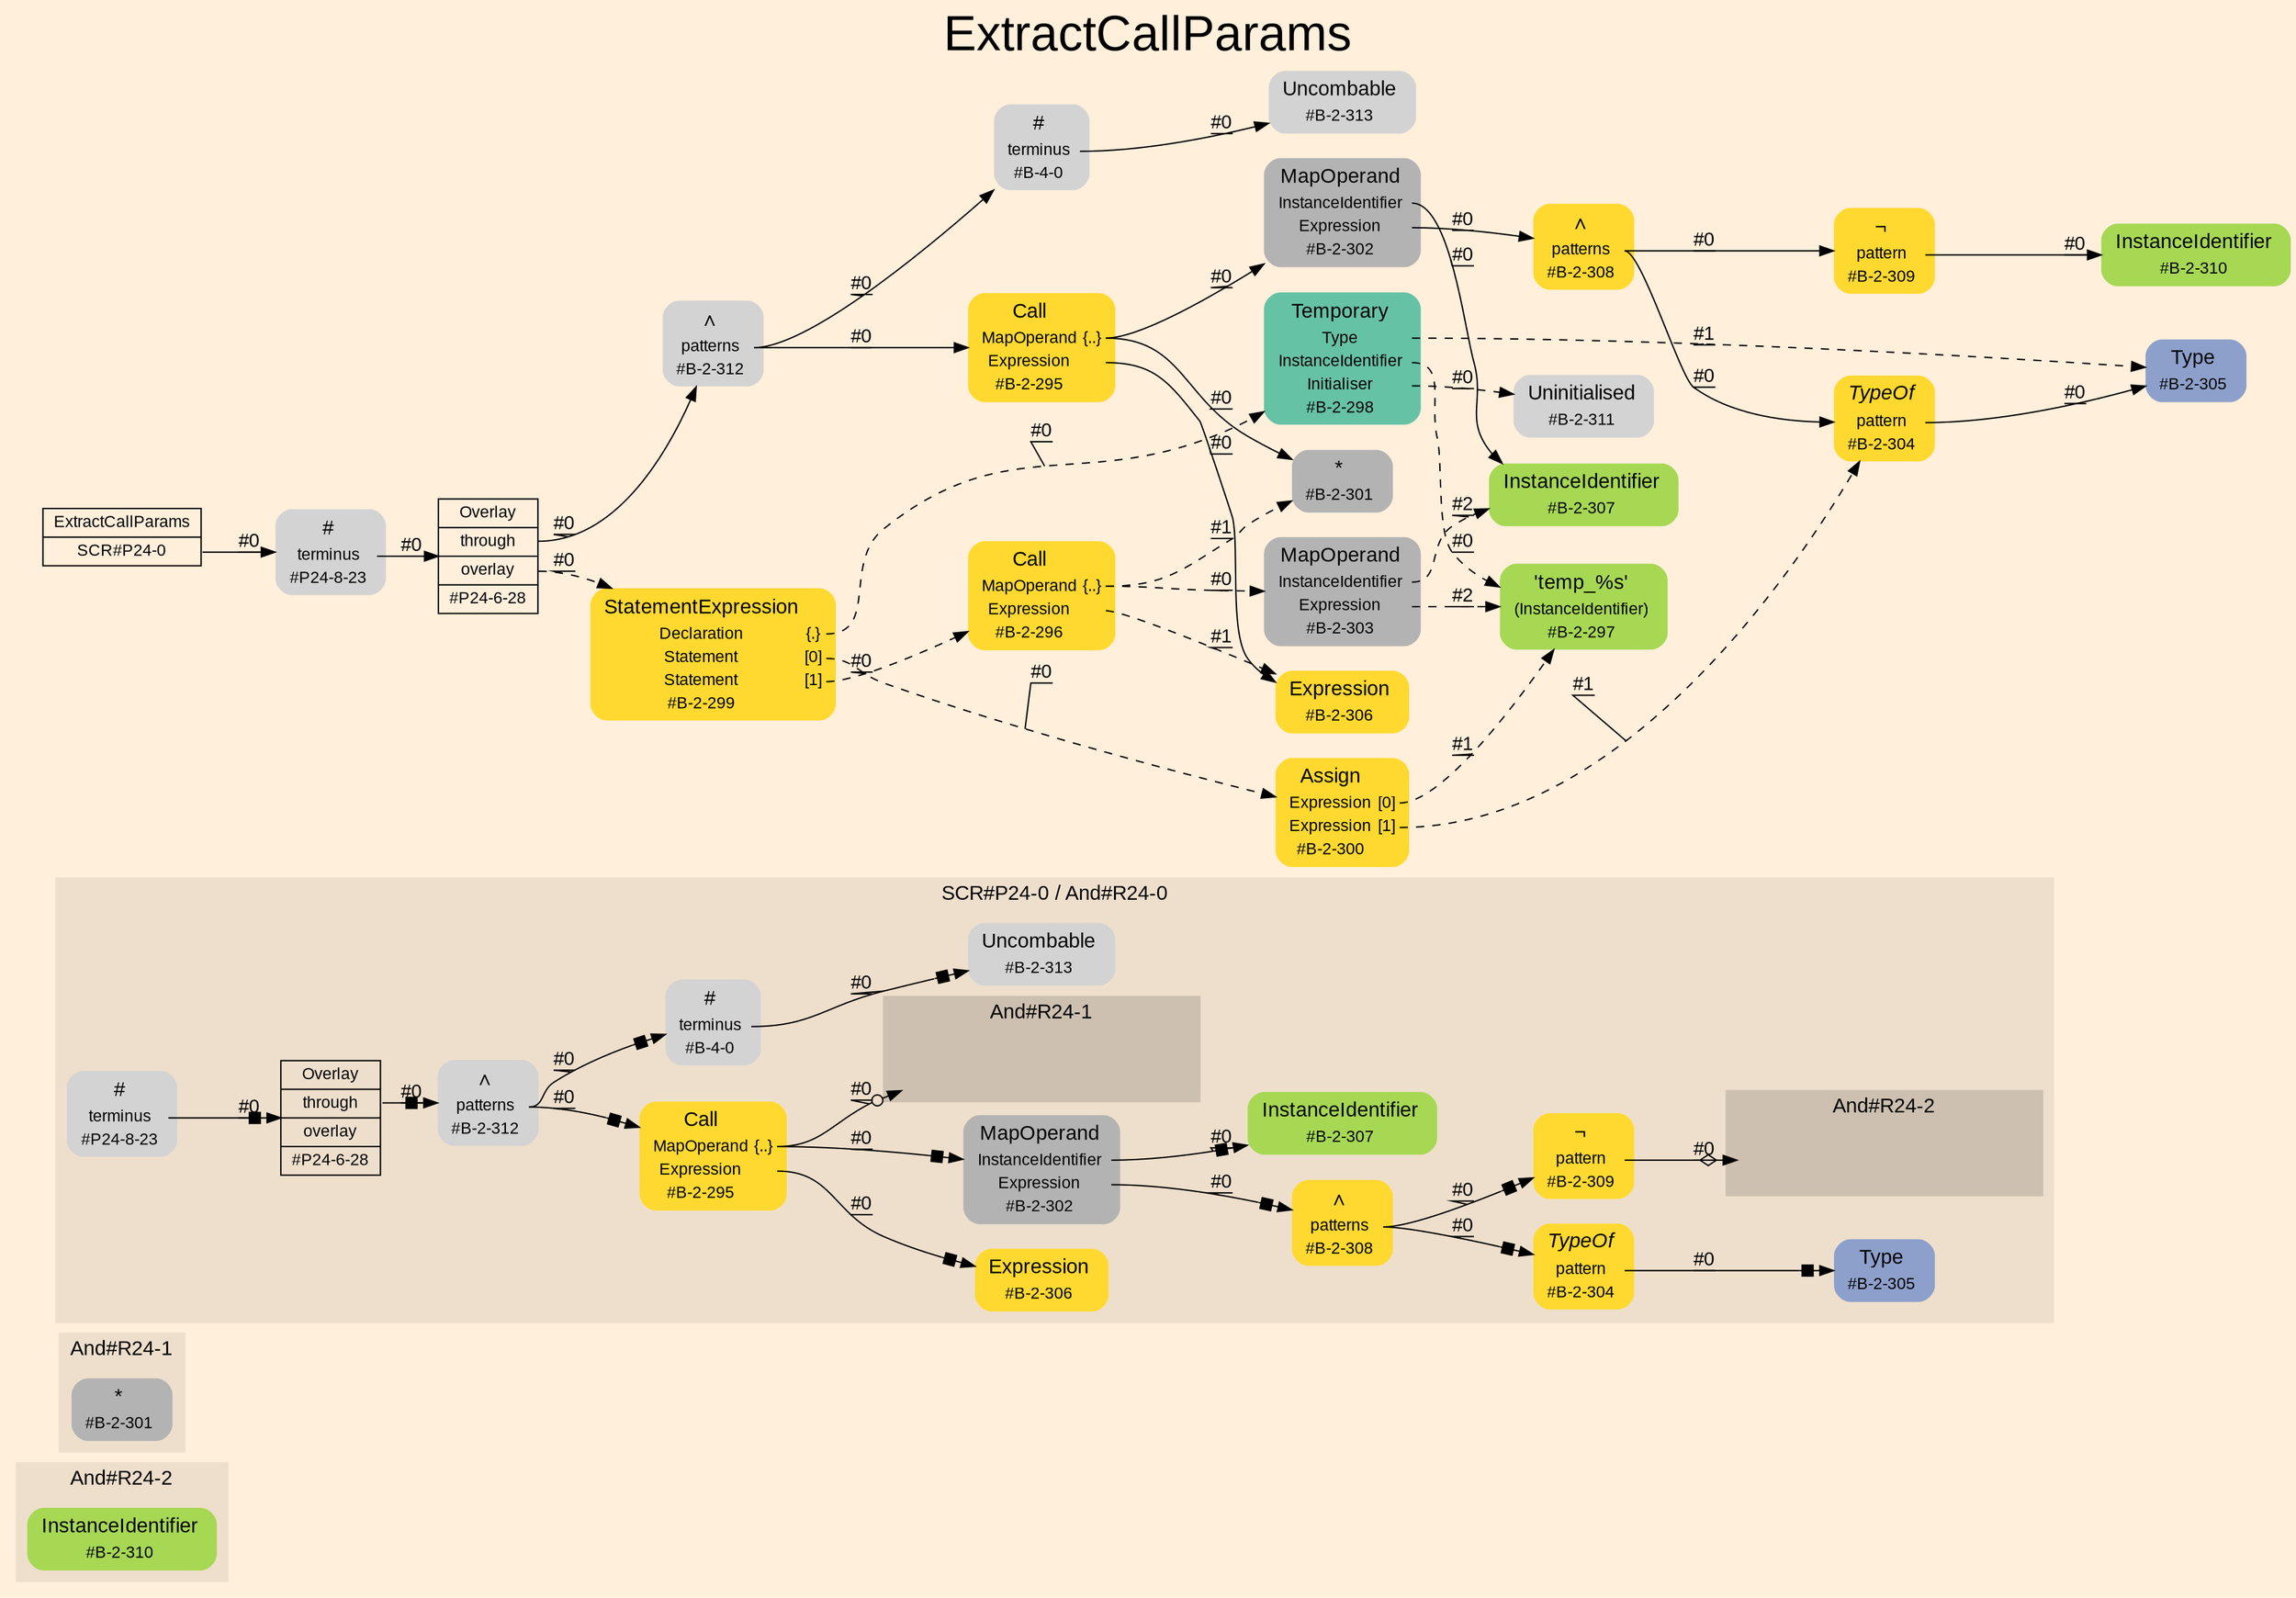 digraph "ExtractCallParams" {
label = "ExtractCallParams"
labelloc = t
fontsize = "36"
graph [
    rankdir = "LR"
    ranksep = 0.3
    bgcolor = antiquewhite1
    color = black
    fontcolor = black
    fontname = "Arial"
];
node [
    fontname = "Arial"
];
edge [
    fontname = "Arial"
];

// -------------------- figure And#R24-2 --------------------
// -------- region And#R24-2 ----------
subgraph "clusterAnd#R24-2" {
    label = "And#R24-2"
    style = "filled"
    color = antiquewhite2
    fontsize = "15"
    "And#R24-2/#B-2-310" [
        // -------- block And#R24-2/#B-2-310 ----------
        shape = "plaintext"
        fillcolor = "/set28/5"
        label = <<TABLE BORDER="0" CELLBORDER="0" CELLSPACING="0">
         <TR><TD><FONT POINT-SIZE="15.0">InstanceIdentifier</FONT></TD><TD></TD></TR>
         <TR><TD>#B-2-310</TD><TD PORT="port0"></TD></TR>
        </TABLE>>
        style = "rounded,filled"
        fontsize = "12"
    ];
    
}


// -------------------- figure And#R24-1 --------------------
// -------- region And#R24-1 ----------
subgraph "clusterAnd#R24-1" {
    label = "And#R24-1"
    style = "filled"
    color = antiquewhite2
    fontsize = "15"
    "And#R24-1/#B-2-301" [
        // -------- block And#R24-1/#B-2-301 ----------
        shape = "plaintext"
        fillcolor = "/set28/8"
        label = <<TABLE BORDER="0" CELLBORDER="0" CELLSPACING="0">
         <TR><TD><FONT POINT-SIZE="15.0">*</FONT></TD><TD></TD></TR>
         <TR><TD>#B-2-301</TD><TD PORT="port0"></TD></TR>
        </TABLE>>
        style = "rounded,filled"
        fontsize = "12"
    ];
    
}


// -------------------- figure And#R24-0 --------------------
// -------- region And#R24-0 ----------
subgraph "clusterAnd#R24-0" {
    label = "SCR#P24-0 / And#R24-0"
    style = "filled"
    color = antiquewhite2
    fontsize = "15"
    "And#R24-0/#B-2-305" [
        // -------- block And#R24-0/#B-2-305 ----------
        shape = "plaintext"
        fillcolor = "/set28/3"
        label = <<TABLE BORDER="0" CELLBORDER="0" CELLSPACING="0">
         <TR><TD><FONT POINT-SIZE="15.0">Type</FONT></TD><TD></TD></TR>
         <TR><TD>#B-2-305</TD><TD PORT="port0"></TD></TR>
        </TABLE>>
        style = "rounded,filled"
        fontsize = "12"
    ];
    
    "And#R24-0/#B-2-312" [
        // -------- block And#R24-0/#B-2-312 ----------
        shape = "plaintext"
        label = <<TABLE BORDER="0" CELLBORDER="0" CELLSPACING="0">
         <TR><TD><FONT POINT-SIZE="15.0">∧</FONT></TD><TD></TD></TR>
         <TR><TD>patterns</TD><TD PORT="port0"></TD></TR>
         <TR><TD>#B-2-312</TD><TD PORT="port1"></TD></TR>
        </TABLE>>
        style = "rounded,filled"
        fontsize = "12"
    ];
    
    "And#R24-0/#B-2-295" [
        // -------- block And#R24-0/#B-2-295 ----------
        shape = "plaintext"
        fillcolor = "/set28/6"
        label = <<TABLE BORDER="0" CELLBORDER="0" CELLSPACING="0">
         <TR><TD><FONT POINT-SIZE="15.0">Call</FONT></TD><TD></TD></TR>
         <TR><TD>MapOperand</TD><TD PORT="port0">{..}</TD></TR>
         <TR><TD>Expression</TD><TD PORT="port1"></TD></TR>
         <TR><TD>#B-2-295</TD><TD PORT="port2"></TD></TR>
        </TABLE>>
        style = "rounded,filled"
        fontsize = "12"
    ];
    
    "And#R24-0/#B-2-302" [
        // -------- block And#R24-0/#B-2-302 ----------
        shape = "plaintext"
        fillcolor = "/set28/8"
        label = <<TABLE BORDER="0" CELLBORDER="0" CELLSPACING="0">
         <TR><TD><FONT POINT-SIZE="15.0">MapOperand</FONT></TD><TD></TD></TR>
         <TR><TD>InstanceIdentifier</TD><TD PORT="port0"></TD></TR>
         <TR><TD>Expression</TD><TD PORT="port1"></TD></TR>
         <TR><TD>#B-2-302</TD><TD PORT="port2"></TD></TR>
        </TABLE>>
        style = "rounded,filled"
        fontsize = "12"
    ];
    
    "And#R24-0/#B-2-304" [
        // -------- block And#R24-0/#B-2-304 ----------
        shape = "plaintext"
        fillcolor = "/set28/6"
        label = <<TABLE BORDER="0" CELLBORDER="0" CELLSPACING="0">
         <TR><TD><FONT POINT-SIZE="15.0"><I>TypeOf</I></FONT></TD><TD></TD></TR>
         <TR><TD>pattern</TD><TD PORT="port0"></TD></TR>
         <TR><TD>#B-2-304</TD><TD PORT="port1"></TD></TR>
        </TABLE>>
        style = "rounded,filled"
        fontsize = "12"
    ];
    
    "And#R24-0/#B-2-306" [
        // -------- block And#R24-0/#B-2-306 ----------
        shape = "plaintext"
        fillcolor = "/set28/6"
        label = <<TABLE BORDER="0" CELLBORDER="0" CELLSPACING="0">
         <TR><TD><FONT POINT-SIZE="15.0">Expression</FONT></TD><TD></TD></TR>
         <TR><TD>#B-2-306</TD><TD PORT="port0"></TD></TR>
        </TABLE>>
        style = "rounded,filled"
        fontsize = "12"
    ];
    
    "And#R24-0/#B-2-307" [
        // -------- block And#R24-0/#B-2-307 ----------
        shape = "plaintext"
        fillcolor = "/set28/5"
        label = <<TABLE BORDER="0" CELLBORDER="0" CELLSPACING="0">
         <TR><TD><FONT POINT-SIZE="15.0">InstanceIdentifier</FONT></TD><TD></TD></TR>
         <TR><TD>#B-2-307</TD><TD PORT="port0"></TD></TR>
        </TABLE>>
        style = "rounded,filled"
        fontsize = "12"
    ];
    
    "And#R24-0/#B-2-308" [
        // -------- block And#R24-0/#B-2-308 ----------
        shape = "plaintext"
        fillcolor = "/set28/6"
        label = <<TABLE BORDER="0" CELLBORDER="0" CELLSPACING="0">
         <TR><TD><FONT POINT-SIZE="15.0">∧</FONT></TD><TD></TD></TR>
         <TR><TD>patterns</TD><TD PORT="port0"></TD></TR>
         <TR><TD>#B-2-308</TD><TD PORT="port1"></TD></TR>
        </TABLE>>
        style = "rounded,filled"
        fontsize = "12"
    ];
    
    "And#R24-0/#B-2-309" [
        // -------- block And#R24-0/#B-2-309 ----------
        shape = "plaintext"
        fillcolor = "/set28/6"
        label = <<TABLE BORDER="0" CELLBORDER="0" CELLSPACING="0">
         <TR><TD><FONT POINT-SIZE="15.0">¬</FONT></TD><TD></TD></TR>
         <TR><TD>pattern</TD><TD PORT="port0"></TD></TR>
         <TR><TD>#B-2-309</TD><TD PORT="port1"></TD></TR>
        </TABLE>>
        style = "rounded,filled"
        fontsize = "12"
    ];
    
    "And#R24-0/#B-4-0" [
        // -------- block And#R24-0/#B-4-0 ----------
        shape = "plaintext"
        label = <<TABLE BORDER="0" CELLBORDER="0" CELLSPACING="0">
         <TR><TD><FONT POINT-SIZE="15.0">#</FONT></TD><TD></TD></TR>
         <TR><TD>terminus</TD><TD PORT="port0"></TD></TR>
         <TR><TD>#B-4-0</TD><TD PORT="port1"></TD></TR>
        </TABLE>>
        style = "rounded,filled"
        fontsize = "12"
    ];
    
    "And#R24-0/#B-2-313" [
        // -------- block And#R24-0/#B-2-313 ----------
        shape = "plaintext"
        label = <<TABLE BORDER="0" CELLBORDER="0" CELLSPACING="0">
         <TR><TD><FONT POINT-SIZE="15.0">Uncombable</FONT></TD><TD></TD></TR>
         <TR><TD>#B-2-313</TD><TD PORT="port0"></TD></TR>
        </TABLE>>
        style = "rounded,filled"
        fontsize = "12"
    ];
    
    "And#R24-0/#P24-6-28" [
        // -------- block And#R24-0/#P24-6-28 ----------
        shape = "record"
        fillcolor = antiquewhite2
        label = "<fixed> Overlay | <port0> through | <port1> overlay | <port2> #P24-6-28"
        style = "filled"
        fontsize = "12"
        color = black
        fontcolor = black
    ];
    
    "And#R24-0/#P24-8-23" [
        // -------- block And#R24-0/#P24-8-23 ----------
        shape = "plaintext"
        label = <<TABLE BORDER="0" CELLBORDER="0" CELLSPACING="0">
         <TR><TD><FONT POINT-SIZE="15.0">#</FONT></TD><TD></TD></TR>
         <TR><TD>terminus</TD><TD PORT="port0"></TD></TR>
         <TR><TD>#P24-8-23</TD><TD PORT="port1"></TD></TR>
        </TABLE>>
        style = "rounded,filled"
        fontsize = "12"
    ];
    
    // -------- region And#R24-0/And#R24-1 ----------
    subgraph "clusterAnd#R24-0/And#R24-1" {
        label = "And#R24-1"
        style = "filled"
        color = antiquewhite3
        fontsize = "15"
        "And#R24-0/And#R24-1/#B-2-301" [
            // -------- block And#R24-0/And#R24-1/#B-2-301 ----------
            shape = none
            fillcolor = "/set28/8"
            style = "invisible"
        ];
        
    }
    
    // -------- region And#R24-0/And#R24-2 ----------
    subgraph "clusterAnd#R24-0/And#R24-2" {
        label = "And#R24-2"
        style = "filled"
        color = antiquewhite3
        fontsize = "15"
        "And#R24-0/And#R24-2/#B-2-310" [
            // -------- block And#R24-0/And#R24-2/#B-2-310 ----------
            shape = none
            fillcolor = "/set28/5"
            style = "invisible"
        ];
        
    }
    
}

"And#R24-0/#B-2-312":port0 -> "And#R24-0/#B-2-295" [
    arrowhead="normalnonebox"
    label = "#0"
    decorate = true
    color = black
    fontcolor = black
];

"And#R24-0/#B-2-312":port0 -> "And#R24-0/#B-4-0" [
    arrowhead="normalnonebox"
    label = "#0"
    decorate = true
    color = black
    fontcolor = black
];

"And#R24-0/#B-2-295":port0 -> "And#R24-0/And#R24-1/#B-2-301" [
    arrowhead="normalnoneodot"
    label = "#0"
    decorate = true
    color = black
    fontcolor = black
];

"And#R24-0/#B-2-295":port0 -> "And#R24-0/#B-2-302" [
    arrowhead="normalnonebox"
    label = "#0"
    decorate = true
    color = black
    fontcolor = black
];

"And#R24-0/#B-2-295":port1 -> "And#R24-0/#B-2-306" [
    arrowhead="normalnonebox"
    label = "#0"
    decorate = true
    color = black
    fontcolor = black
];

"And#R24-0/#B-2-302":port0 -> "And#R24-0/#B-2-307" [
    arrowhead="normalnonebox"
    label = "#0"
    decorate = true
    color = black
    fontcolor = black
];

"And#R24-0/#B-2-302":port1 -> "And#R24-0/#B-2-308" [
    arrowhead="normalnonebox"
    label = "#0"
    decorate = true
    color = black
    fontcolor = black
];

"And#R24-0/#B-2-304":port0 -> "And#R24-0/#B-2-305" [
    arrowhead="normalnonebox"
    label = "#0"
    decorate = true
    color = black
    fontcolor = black
];

"And#R24-0/#B-2-308":port0 -> "And#R24-0/#B-2-304" [
    arrowhead="normalnonebox"
    label = "#0"
    decorate = true
    color = black
    fontcolor = black
];

"And#R24-0/#B-2-308":port0 -> "And#R24-0/#B-2-309" [
    arrowhead="normalnonebox"
    label = "#0"
    decorate = true
    color = black
    fontcolor = black
];

"And#R24-0/#B-2-309":port0 -> "And#R24-0/And#R24-2/#B-2-310" [
    arrowhead="normalnoneodiamond"
    label = "#0"
    decorate = true
    color = black
    fontcolor = black
];

"And#R24-0/#B-4-0":port0 -> "And#R24-0/#B-2-313" [
    arrowhead="normalnonebox"
    label = "#0"
    decorate = true
    color = black
    fontcolor = black
];

"And#R24-0/#P24-6-28":port0 -> "And#R24-0/#B-2-312" [
    arrowhead="normalnonebox"
    label = "#0"
    decorate = true
    color = black
    fontcolor = black
];

"And#R24-0/#P24-8-23":port0 -> "And#R24-0/#P24-6-28" [
    arrowhead="normalnonebox"
    label = "#0"
    decorate = true
    color = black
    fontcolor = black
];


// -------------------- transformation figure --------------------
"CR#P24-0" [
    // -------- block CR#P24-0 ----------
    shape = "record"
    fillcolor = antiquewhite1
    label = "<fixed> ExtractCallParams | <port0> SCR#P24-0"
    style = "filled"
    fontsize = "12"
    color = black
    fontcolor = black
];

"#P24-8-23" [
    // -------- block #P24-8-23 ----------
    shape = "plaintext"
    label = <<TABLE BORDER="0" CELLBORDER="0" CELLSPACING="0">
     <TR><TD><FONT POINT-SIZE="15.0">#</FONT></TD><TD></TD></TR>
     <TR><TD>terminus</TD><TD PORT="port0"></TD></TR>
     <TR><TD>#P24-8-23</TD><TD PORT="port1"></TD></TR>
    </TABLE>>
    style = "rounded,filled"
    fontsize = "12"
];

"#P24-6-28" [
    // -------- block #P24-6-28 ----------
    shape = "record"
    fillcolor = antiquewhite1
    label = "<fixed> Overlay | <port0> through | <port1> overlay | <port2> #P24-6-28"
    style = "filled"
    fontsize = "12"
    color = black
    fontcolor = black
];

"#B-2-312" [
    // -------- block #B-2-312 ----------
    shape = "plaintext"
    label = <<TABLE BORDER="0" CELLBORDER="0" CELLSPACING="0">
     <TR><TD><FONT POINT-SIZE="15.0">∧</FONT></TD><TD></TD></TR>
     <TR><TD>patterns</TD><TD PORT="port0"></TD></TR>
     <TR><TD>#B-2-312</TD><TD PORT="port1"></TD></TR>
    </TABLE>>
    style = "rounded,filled"
    fontsize = "12"
];

"#B-2-295" [
    // -------- block #B-2-295 ----------
    shape = "plaintext"
    fillcolor = "/set28/6"
    label = <<TABLE BORDER="0" CELLBORDER="0" CELLSPACING="0">
     <TR><TD><FONT POINT-SIZE="15.0">Call</FONT></TD><TD></TD></TR>
     <TR><TD>MapOperand</TD><TD PORT="port0">{..}</TD></TR>
     <TR><TD>Expression</TD><TD PORT="port1"></TD></TR>
     <TR><TD>#B-2-295</TD><TD PORT="port2"></TD></TR>
    </TABLE>>
    style = "rounded,filled"
    fontsize = "12"
];

"#B-2-301" [
    // -------- block #B-2-301 ----------
    shape = "plaintext"
    fillcolor = "/set28/8"
    label = <<TABLE BORDER="0" CELLBORDER="0" CELLSPACING="0">
     <TR><TD><FONT POINT-SIZE="15.0">*</FONT></TD><TD></TD></TR>
     <TR><TD>#B-2-301</TD><TD PORT="port0"></TD></TR>
    </TABLE>>
    style = "rounded,filled"
    fontsize = "12"
];

"#B-2-302" [
    // -------- block #B-2-302 ----------
    shape = "plaintext"
    fillcolor = "/set28/8"
    label = <<TABLE BORDER="0" CELLBORDER="0" CELLSPACING="0">
     <TR><TD><FONT POINT-SIZE="15.0">MapOperand</FONT></TD><TD></TD></TR>
     <TR><TD>InstanceIdentifier</TD><TD PORT="port0"></TD></TR>
     <TR><TD>Expression</TD><TD PORT="port1"></TD></TR>
     <TR><TD>#B-2-302</TD><TD PORT="port2"></TD></TR>
    </TABLE>>
    style = "rounded,filled"
    fontsize = "12"
];

"#B-2-307" [
    // -------- block #B-2-307 ----------
    shape = "plaintext"
    fillcolor = "/set28/5"
    label = <<TABLE BORDER="0" CELLBORDER="0" CELLSPACING="0">
     <TR><TD><FONT POINT-SIZE="15.0">InstanceIdentifier</FONT></TD><TD></TD></TR>
     <TR><TD>#B-2-307</TD><TD PORT="port0"></TD></TR>
    </TABLE>>
    style = "rounded,filled"
    fontsize = "12"
];

"#B-2-308" [
    // -------- block #B-2-308 ----------
    shape = "plaintext"
    fillcolor = "/set28/6"
    label = <<TABLE BORDER="0" CELLBORDER="0" CELLSPACING="0">
     <TR><TD><FONT POINT-SIZE="15.0">∧</FONT></TD><TD></TD></TR>
     <TR><TD>patterns</TD><TD PORT="port0"></TD></TR>
     <TR><TD>#B-2-308</TD><TD PORT="port1"></TD></TR>
    </TABLE>>
    style = "rounded,filled"
    fontsize = "12"
];

"#B-2-304" [
    // -------- block #B-2-304 ----------
    shape = "plaintext"
    fillcolor = "/set28/6"
    label = <<TABLE BORDER="0" CELLBORDER="0" CELLSPACING="0">
     <TR><TD><FONT POINT-SIZE="15.0"><I>TypeOf</I></FONT></TD><TD></TD></TR>
     <TR><TD>pattern</TD><TD PORT="port0"></TD></TR>
     <TR><TD>#B-2-304</TD><TD PORT="port1"></TD></TR>
    </TABLE>>
    style = "rounded,filled"
    fontsize = "12"
];

"#B-2-305" [
    // -------- block #B-2-305 ----------
    shape = "plaintext"
    fillcolor = "/set28/3"
    label = <<TABLE BORDER="0" CELLBORDER="0" CELLSPACING="0">
     <TR><TD><FONT POINT-SIZE="15.0">Type</FONT></TD><TD></TD></TR>
     <TR><TD>#B-2-305</TD><TD PORT="port0"></TD></TR>
    </TABLE>>
    style = "rounded,filled"
    fontsize = "12"
];

"#B-2-309" [
    // -------- block #B-2-309 ----------
    shape = "plaintext"
    fillcolor = "/set28/6"
    label = <<TABLE BORDER="0" CELLBORDER="0" CELLSPACING="0">
     <TR><TD><FONT POINT-SIZE="15.0">¬</FONT></TD><TD></TD></TR>
     <TR><TD>pattern</TD><TD PORT="port0"></TD></TR>
     <TR><TD>#B-2-309</TD><TD PORT="port1"></TD></TR>
    </TABLE>>
    style = "rounded,filled"
    fontsize = "12"
];

"#B-2-310" [
    // -------- block #B-2-310 ----------
    shape = "plaintext"
    fillcolor = "/set28/5"
    label = <<TABLE BORDER="0" CELLBORDER="0" CELLSPACING="0">
     <TR><TD><FONT POINT-SIZE="15.0">InstanceIdentifier</FONT></TD><TD></TD></TR>
     <TR><TD>#B-2-310</TD><TD PORT="port0"></TD></TR>
    </TABLE>>
    style = "rounded,filled"
    fontsize = "12"
];

"#B-2-306" [
    // -------- block #B-2-306 ----------
    shape = "plaintext"
    fillcolor = "/set28/6"
    label = <<TABLE BORDER="0" CELLBORDER="0" CELLSPACING="0">
     <TR><TD><FONT POINT-SIZE="15.0">Expression</FONT></TD><TD></TD></TR>
     <TR><TD>#B-2-306</TD><TD PORT="port0"></TD></TR>
    </TABLE>>
    style = "rounded,filled"
    fontsize = "12"
];

"#B-4-0" [
    // -------- block #B-4-0 ----------
    shape = "plaintext"
    label = <<TABLE BORDER="0" CELLBORDER="0" CELLSPACING="0">
     <TR><TD><FONT POINT-SIZE="15.0">#</FONT></TD><TD></TD></TR>
     <TR><TD>terminus</TD><TD PORT="port0"></TD></TR>
     <TR><TD>#B-4-0</TD><TD PORT="port1"></TD></TR>
    </TABLE>>
    style = "rounded,filled"
    fontsize = "12"
];

"#B-2-313" [
    // -------- block #B-2-313 ----------
    shape = "plaintext"
    label = <<TABLE BORDER="0" CELLBORDER="0" CELLSPACING="0">
     <TR><TD><FONT POINT-SIZE="15.0">Uncombable</FONT></TD><TD></TD></TR>
     <TR><TD>#B-2-313</TD><TD PORT="port0"></TD></TR>
    </TABLE>>
    style = "rounded,filled"
    fontsize = "12"
];

"#B-2-299" [
    // -------- block #B-2-299 ----------
    shape = "plaintext"
    fillcolor = "/set28/6"
    label = <<TABLE BORDER="0" CELLBORDER="0" CELLSPACING="0">
     <TR><TD><FONT POINT-SIZE="15.0">StatementExpression</FONT></TD><TD></TD></TR>
     <TR><TD>Declaration</TD><TD PORT="port0">{.}</TD></TR>
     <TR><TD>Statement</TD><TD PORT="port1">[0]</TD></TR>
     <TR><TD>Statement</TD><TD PORT="port2">[1]</TD></TR>
     <TR><TD>#B-2-299</TD><TD PORT="port3"></TD></TR>
    </TABLE>>
    style = "rounded,filled"
    fontsize = "12"
];

"#B-2-298" [
    // -------- block #B-2-298 ----------
    shape = "plaintext"
    fillcolor = "/set28/1"
    label = <<TABLE BORDER="0" CELLBORDER="0" CELLSPACING="0">
     <TR><TD><FONT POINT-SIZE="15.0">Temporary</FONT></TD><TD></TD></TR>
     <TR><TD>Type</TD><TD PORT="port0"></TD></TR>
     <TR><TD>InstanceIdentifier</TD><TD PORT="port1"></TD></TR>
     <TR><TD>Initialiser</TD><TD PORT="port2"></TD></TR>
     <TR><TD>#B-2-298</TD><TD PORT="port3"></TD></TR>
    </TABLE>>
    style = "rounded,filled"
    fontsize = "12"
];

"#B-2-297" [
    // -------- block #B-2-297 ----------
    shape = "plaintext"
    fillcolor = "/set28/5"
    label = <<TABLE BORDER="0" CELLBORDER="0" CELLSPACING="0">
     <TR><TD><FONT POINT-SIZE="15.0">'temp_%s'</FONT></TD><TD></TD></TR>
     <TR><TD>(InstanceIdentifier)</TD><TD PORT="port0"></TD></TR>
     <TR><TD>#B-2-297</TD><TD PORT="port1"></TD></TR>
    </TABLE>>
    style = "rounded,filled"
    fontsize = "12"
];

"#B-2-311" [
    // -------- block #B-2-311 ----------
    shape = "plaintext"
    label = <<TABLE BORDER="0" CELLBORDER="0" CELLSPACING="0">
     <TR><TD><FONT POINT-SIZE="15.0">Uninitialised</FONT></TD><TD></TD></TR>
     <TR><TD>#B-2-311</TD><TD PORT="port0"></TD></TR>
    </TABLE>>
    style = "rounded,filled"
    fontsize = "12"
];

"#B-2-300" [
    // -------- block #B-2-300 ----------
    shape = "plaintext"
    fillcolor = "/set28/6"
    label = <<TABLE BORDER="0" CELLBORDER="0" CELLSPACING="0">
     <TR><TD><FONT POINT-SIZE="15.0">Assign</FONT></TD><TD></TD></TR>
     <TR><TD>Expression</TD><TD PORT="port0">[0]</TD></TR>
     <TR><TD>Expression</TD><TD PORT="port1">[1]</TD></TR>
     <TR><TD>#B-2-300</TD><TD PORT="port2"></TD></TR>
    </TABLE>>
    style = "rounded,filled"
    fontsize = "12"
];

"#B-2-296" [
    // -------- block #B-2-296 ----------
    shape = "plaintext"
    fillcolor = "/set28/6"
    label = <<TABLE BORDER="0" CELLBORDER="0" CELLSPACING="0">
     <TR><TD><FONT POINT-SIZE="15.0">Call</FONT></TD><TD></TD></TR>
     <TR><TD>MapOperand</TD><TD PORT="port0">{..}</TD></TR>
     <TR><TD>Expression</TD><TD PORT="port1"></TD></TR>
     <TR><TD>#B-2-296</TD><TD PORT="port2"></TD></TR>
    </TABLE>>
    style = "rounded,filled"
    fontsize = "12"
];

"#B-2-303" [
    // -------- block #B-2-303 ----------
    shape = "plaintext"
    fillcolor = "/set28/8"
    label = <<TABLE BORDER="0" CELLBORDER="0" CELLSPACING="0">
     <TR><TD><FONT POINT-SIZE="15.0">MapOperand</FONT></TD><TD></TD></TR>
     <TR><TD>InstanceIdentifier</TD><TD PORT="port0"></TD></TR>
     <TR><TD>Expression</TD><TD PORT="port1"></TD></TR>
     <TR><TD>#B-2-303</TD><TD PORT="port2"></TD></TR>
    </TABLE>>
    style = "rounded,filled"
    fontsize = "12"
];

"CR#P24-0":port0 -> "#P24-8-23" [
    label = "#0"
    decorate = true
    color = black
    fontcolor = black
];

"#P24-8-23":port0 -> "#P24-6-28" [
    label = "#0"
    decorate = true
    color = black
    fontcolor = black
];

"#P24-6-28":port0 -> "#B-2-312" [
    label = "#0"
    decorate = true
    color = black
    fontcolor = black
];

"#P24-6-28":port1 -> "#B-2-299" [
    style="dashed"
    label = "#0"
    decorate = true
    color = black
    fontcolor = black
];

"#B-2-312":port0 -> "#B-2-295" [
    label = "#0"
    decorate = true
    color = black
    fontcolor = black
];

"#B-2-312":port0 -> "#B-4-0" [
    label = "#0"
    decorate = true
    color = black
    fontcolor = black
];

"#B-2-295":port0 -> "#B-2-301" [
    label = "#0"
    decorate = true
    color = black
    fontcolor = black
];

"#B-2-295":port0 -> "#B-2-302" [
    label = "#0"
    decorate = true
    color = black
    fontcolor = black
];

"#B-2-295":port1 -> "#B-2-306" [
    label = "#0"
    decorate = true
    color = black
    fontcolor = black
];

"#B-2-302":port0 -> "#B-2-307" [
    label = "#0"
    decorate = true
    color = black
    fontcolor = black
];

"#B-2-302":port1 -> "#B-2-308" [
    label = "#0"
    decorate = true
    color = black
    fontcolor = black
];

"#B-2-308":port0 -> "#B-2-304" [
    label = "#0"
    decorate = true
    color = black
    fontcolor = black
];

"#B-2-308":port0 -> "#B-2-309" [
    label = "#0"
    decorate = true
    color = black
    fontcolor = black
];

"#B-2-304":port0 -> "#B-2-305" [
    label = "#0"
    decorate = true
    color = black
    fontcolor = black
];

"#B-2-309":port0 -> "#B-2-310" [
    label = "#0"
    decorate = true
    color = black
    fontcolor = black
];

"#B-4-0":port0 -> "#B-2-313" [
    label = "#0"
    decorate = true
    color = black
    fontcolor = black
];

"#B-2-299":port0 -> "#B-2-298" [
    style="dashed"
    label = "#0"
    decorate = true
    color = black
    fontcolor = black
];

"#B-2-299":port1 -> "#B-2-300" [
    style="dashed"
    label = "#0"
    decorate = true
    color = black
    fontcolor = black
];

"#B-2-299":port2 -> "#B-2-296" [
    style="dashed"
    label = "#0"
    decorate = true
    color = black
    fontcolor = black
];

"#B-2-298":port0 -> "#B-2-305" [
    style="dashed"
    label = "#1"
    decorate = true
    color = black
    fontcolor = black
];

"#B-2-298":port1 -> "#B-2-297" [
    style="dashed"
    label = "#0"
    decorate = true
    color = black
    fontcolor = black
];

"#B-2-298":port2 -> "#B-2-311" [
    style="dashed"
    label = "#0"
    decorate = true
    color = black
    fontcolor = black
];

"#B-2-300":port0 -> "#B-2-297" [
    style="dashed"
    label = "#1"
    decorate = true
    color = black
    fontcolor = black
];

"#B-2-300":port1 -> "#B-2-304" [
    style="dashed"
    label = "#1"
    decorate = true
    color = black
    fontcolor = black
];

"#B-2-296":port0 -> "#B-2-301" [
    style="dashed"
    label = "#1"
    decorate = true
    color = black
    fontcolor = black
];

"#B-2-296":port0 -> "#B-2-303" [
    style="dashed"
    label = "#0"
    decorate = true
    color = black
    fontcolor = black
];

"#B-2-296":port1 -> "#B-2-306" [
    style="dashed"
    label = "#1"
    decorate = true
    color = black
    fontcolor = black
];

"#B-2-303":port0 -> "#B-2-307" [
    style="dashed"
    label = "#2"
    decorate = true
    color = black
    fontcolor = black
];

"#B-2-303":port1 -> "#B-2-297" [
    style="dashed"
    label = "#2"
    decorate = true
    color = black
    fontcolor = black
];


}
